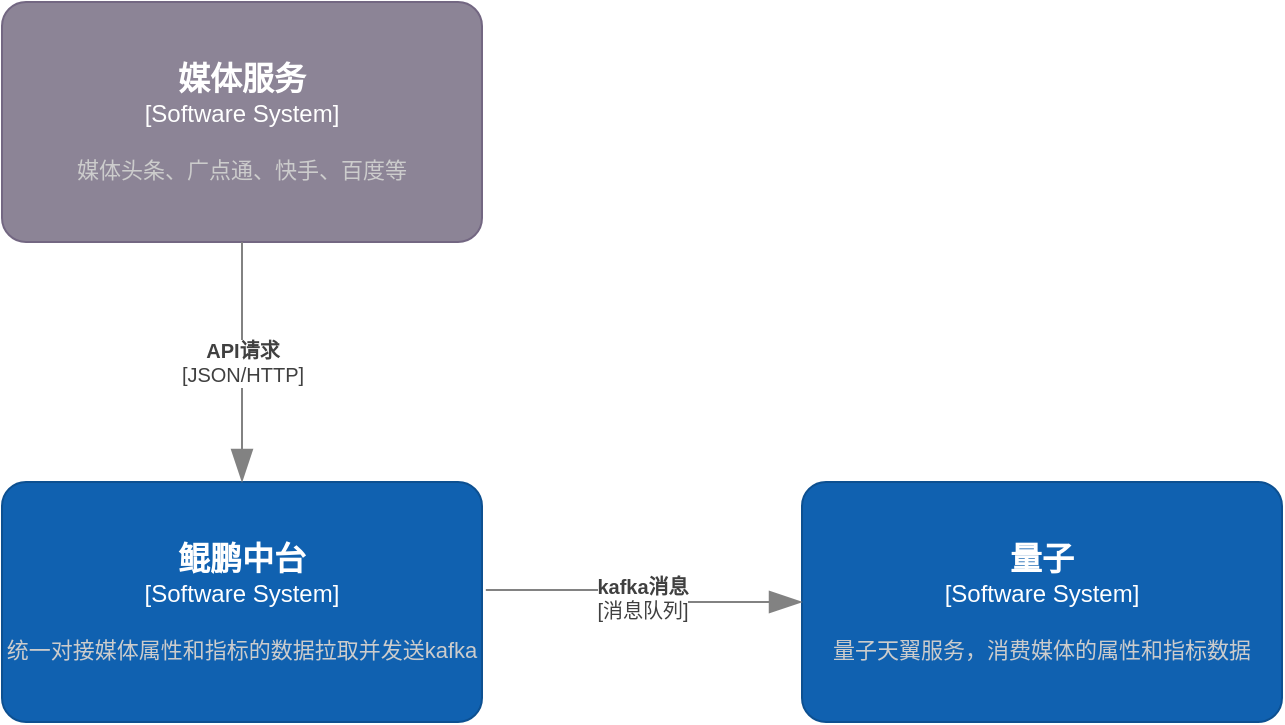 <mxfile version="26.0.2">
  <diagram id="TNaXoMeZVe3AubOOPJWh" name="第 1 页">
    <mxGraphModel dx="1482" dy="819" grid="1" gridSize="10" guides="1" tooltips="1" connect="1" arrows="1" fold="1" page="1" pageScale="1" pageWidth="827" pageHeight="1169" math="0" shadow="0">
      <root>
        <mxCell id="0" />
        <mxCell id="1" parent="0" />
        <object placeholders="1" c4Name="量子" c4Type="Software System" c4Description="量子天翼服务，消费媒体的属性和指标数据" label="&lt;font style=&quot;font-size: 16px&quot;&gt;&lt;b&gt;%c4Name%&lt;/b&gt;&lt;/font&gt;&lt;div&gt;[%c4Type%]&lt;/div&gt;&lt;br&gt;&lt;div&gt;&lt;font style=&quot;font-size: 11px&quot;&gt;&lt;font color=&quot;#cccccc&quot;&gt;%c4Description%&lt;/font&gt;&lt;/div&gt;" id="HVqOAWUotVh-rug45IOT-2">
          <mxCell style="rounded=1;whiteSpace=wrap;html=1;labelBackgroundColor=none;fillColor=#1061B0;fontColor=#ffffff;align=center;arcSize=10;strokeColor=#0D5091;metaEdit=1;resizable=0;points=[[0.25,0,0],[0.5,0,0],[0.75,0,0],[1,0.25,0],[1,0.5,0],[1,0.75,0],[0.75,1,0],[0.5,1,0],[0.25,1,0],[0,0.75,0],[0,0.5,0],[0,0.25,0]];" parent="1" vertex="1">
            <mxGeometry x="880" y="320" width="240" height="120" as="geometry" />
          </mxCell>
        </object>
        <object placeholders="1" c4Name="鲲鹏中台" c4Type="Software System" c4Description="统一对接媒体属性和指标的数据拉取并发送kafka" label="&lt;font style=&quot;font-size: 16px&quot;&gt;&lt;b&gt;%c4Name%&lt;/b&gt;&lt;/font&gt;&lt;div&gt;[%c4Type%]&lt;/div&gt;&lt;br&gt;&lt;div&gt;&lt;font style=&quot;font-size: 11px&quot;&gt;&lt;font color=&quot;#cccccc&quot;&gt;%c4Description%&lt;/font&gt;&lt;/div&gt;" id="HVqOAWUotVh-rug45IOT-3">
          <mxCell style="rounded=1;whiteSpace=wrap;html=1;labelBackgroundColor=none;fillColor=#1061B0;fontColor=#ffffff;align=center;arcSize=10;strokeColor=#0D5091;metaEdit=1;resizable=0;points=[[0.25,0,0],[0.5,0,0],[0.75,0,0],[1,0.25,0],[1,0.5,0],[1,0.75,0],[0.75,1,0],[0.5,1,0],[0.25,1,0],[0,0.75,0],[0,0.5,0],[0,0.25,0]];" parent="1" vertex="1">
            <mxGeometry x="480" y="320" width="240" height="120" as="geometry" />
          </mxCell>
        </object>
        <object placeholders="1" c4Name="媒体服务" c4Type="Software System" c4Description="媒体头条、广点通、快手、百度等" label="&lt;font style=&quot;font-size: 16px&quot;&gt;&lt;b&gt;%c4Name%&lt;/b&gt;&lt;/font&gt;&lt;div&gt;[%c4Type%]&lt;/div&gt;&lt;br&gt;&lt;div&gt;&lt;font style=&quot;font-size: 11px&quot;&gt;&lt;font color=&quot;#cccccc&quot;&gt;%c4Description%&lt;/font&gt;&lt;/div&gt;" id="X3HPK3Lu6nnVINGKx5Ms-1">
          <mxCell style="rounded=1;whiteSpace=wrap;html=1;labelBackgroundColor=none;fillColor=#8C8496;fontColor=#ffffff;align=center;arcSize=10;strokeColor=#736782;metaEdit=1;resizable=0;points=[[0.25,0,0],[0.5,0,0],[0.75,0,0],[1,0.25,0],[1,0.5,0],[1,0.75,0],[0.75,1,0],[0.5,1,0],[0.25,1,0],[0,0.75,0],[0,0.5,0],[0,0.25,0]];" vertex="1" parent="1">
            <mxGeometry x="480" y="80" width="240" height="120" as="geometry" />
          </mxCell>
        </object>
        <object placeholders="1" c4Type="Relationship" c4Technology="JSON/HTTP" c4Description="API请求" label="&lt;div style=&quot;text-align: left&quot;&gt;&lt;div style=&quot;text-align: center&quot;&gt;&lt;b&gt;%c4Description%&lt;/b&gt;&lt;/div&gt;&lt;div style=&quot;text-align: center&quot;&gt;[%c4Technology%]&lt;/div&gt;&lt;/div&gt;" id="X3HPK3Lu6nnVINGKx5Ms-4">
          <mxCell style="endArrow=blockThin;html=1;fontSize=10;fontColor=#404040;strokeWidth=1;endFill=1;strokeColor=#828282;elbow=vertical;metaEdit=1;endSize=14;startSize=14;jumpStyle=arc;jumpSize=16;rounded=0;edgeStyle=orthogonalEdgeStyle;entryX=0.5;entryY=0;entryDx=0;entryDy=0;entryPerimeter=0;exitX=0.5;exitY=1;exitDx=0;exitDy=0;exitPerimeter=0;" edge="1" parent="1" source="X3HPK3Lu6nnVINGKx5Ms-1" target="HVqOAWUotVh-rug45IOT-3">
            <mxGeometry width="240" relative="1" as="geometry">
              <mxPoint x="110" y="160" as="sourcePoint" />
              <mxPoint x="350" y="160" as="targetPoint" />
              <mxPoint as="offset" />
            </mxGeometry>
          </mxCell>
        </object>
        <object placeholders="1" c4Type="Relationship" c4Technology="消息队列" c4Description="kafka消息" label="&lt;div style=&quot;text-align: left&quot;&gt;&lt;div style=&quot;text-align: center&quot;&gt;&lt;b&gt;%c4Description%&lt;/b&gt;&lt;/div&gt;&lt;div style=&quot;text-align: center&quot;&gt;[%c4Technology%]&lt;/div&gt;&lt;/div&gt;" id="X3HPK3Lu6nnVINGKx5Ms-5">
          <mxCell style="endArrow=blockThin;html=1;fontSize=10;fontColor=#404040;strokeWidth=1;endFill=1;strokeColor=#828282;elbow=vertical;metaEdit=1;endSize=14;startSize=14;jumpStyle=arc;jumpSize=16;rounded=0;edgeStyle=orthogonalEdgeStyle;exitX=1.008;exitY=0.45;exitDx=0;exitDy=0;exitPerimeter=0;entryX=0;entryY=0.5;entryDx=0;entryDy=0;entryPerimeter=0;" edge="1" parent="1" source="HVqOAWUotVh-rug45IOT-3" target="HVqOAWUotVh-rug45IOT-2">
            <mxGeometry width="240" relative="1" as="geometry">
              <mxPoint x="770" y="400" as="sourcePoint" />
              <mxPoint x="1010" y="400" as="targetPoint" />
            </mxGeometry>
          </mxCell>
        </object>
      </root>
    </mxGraphModel>
  </diagram>
</mxfile>
